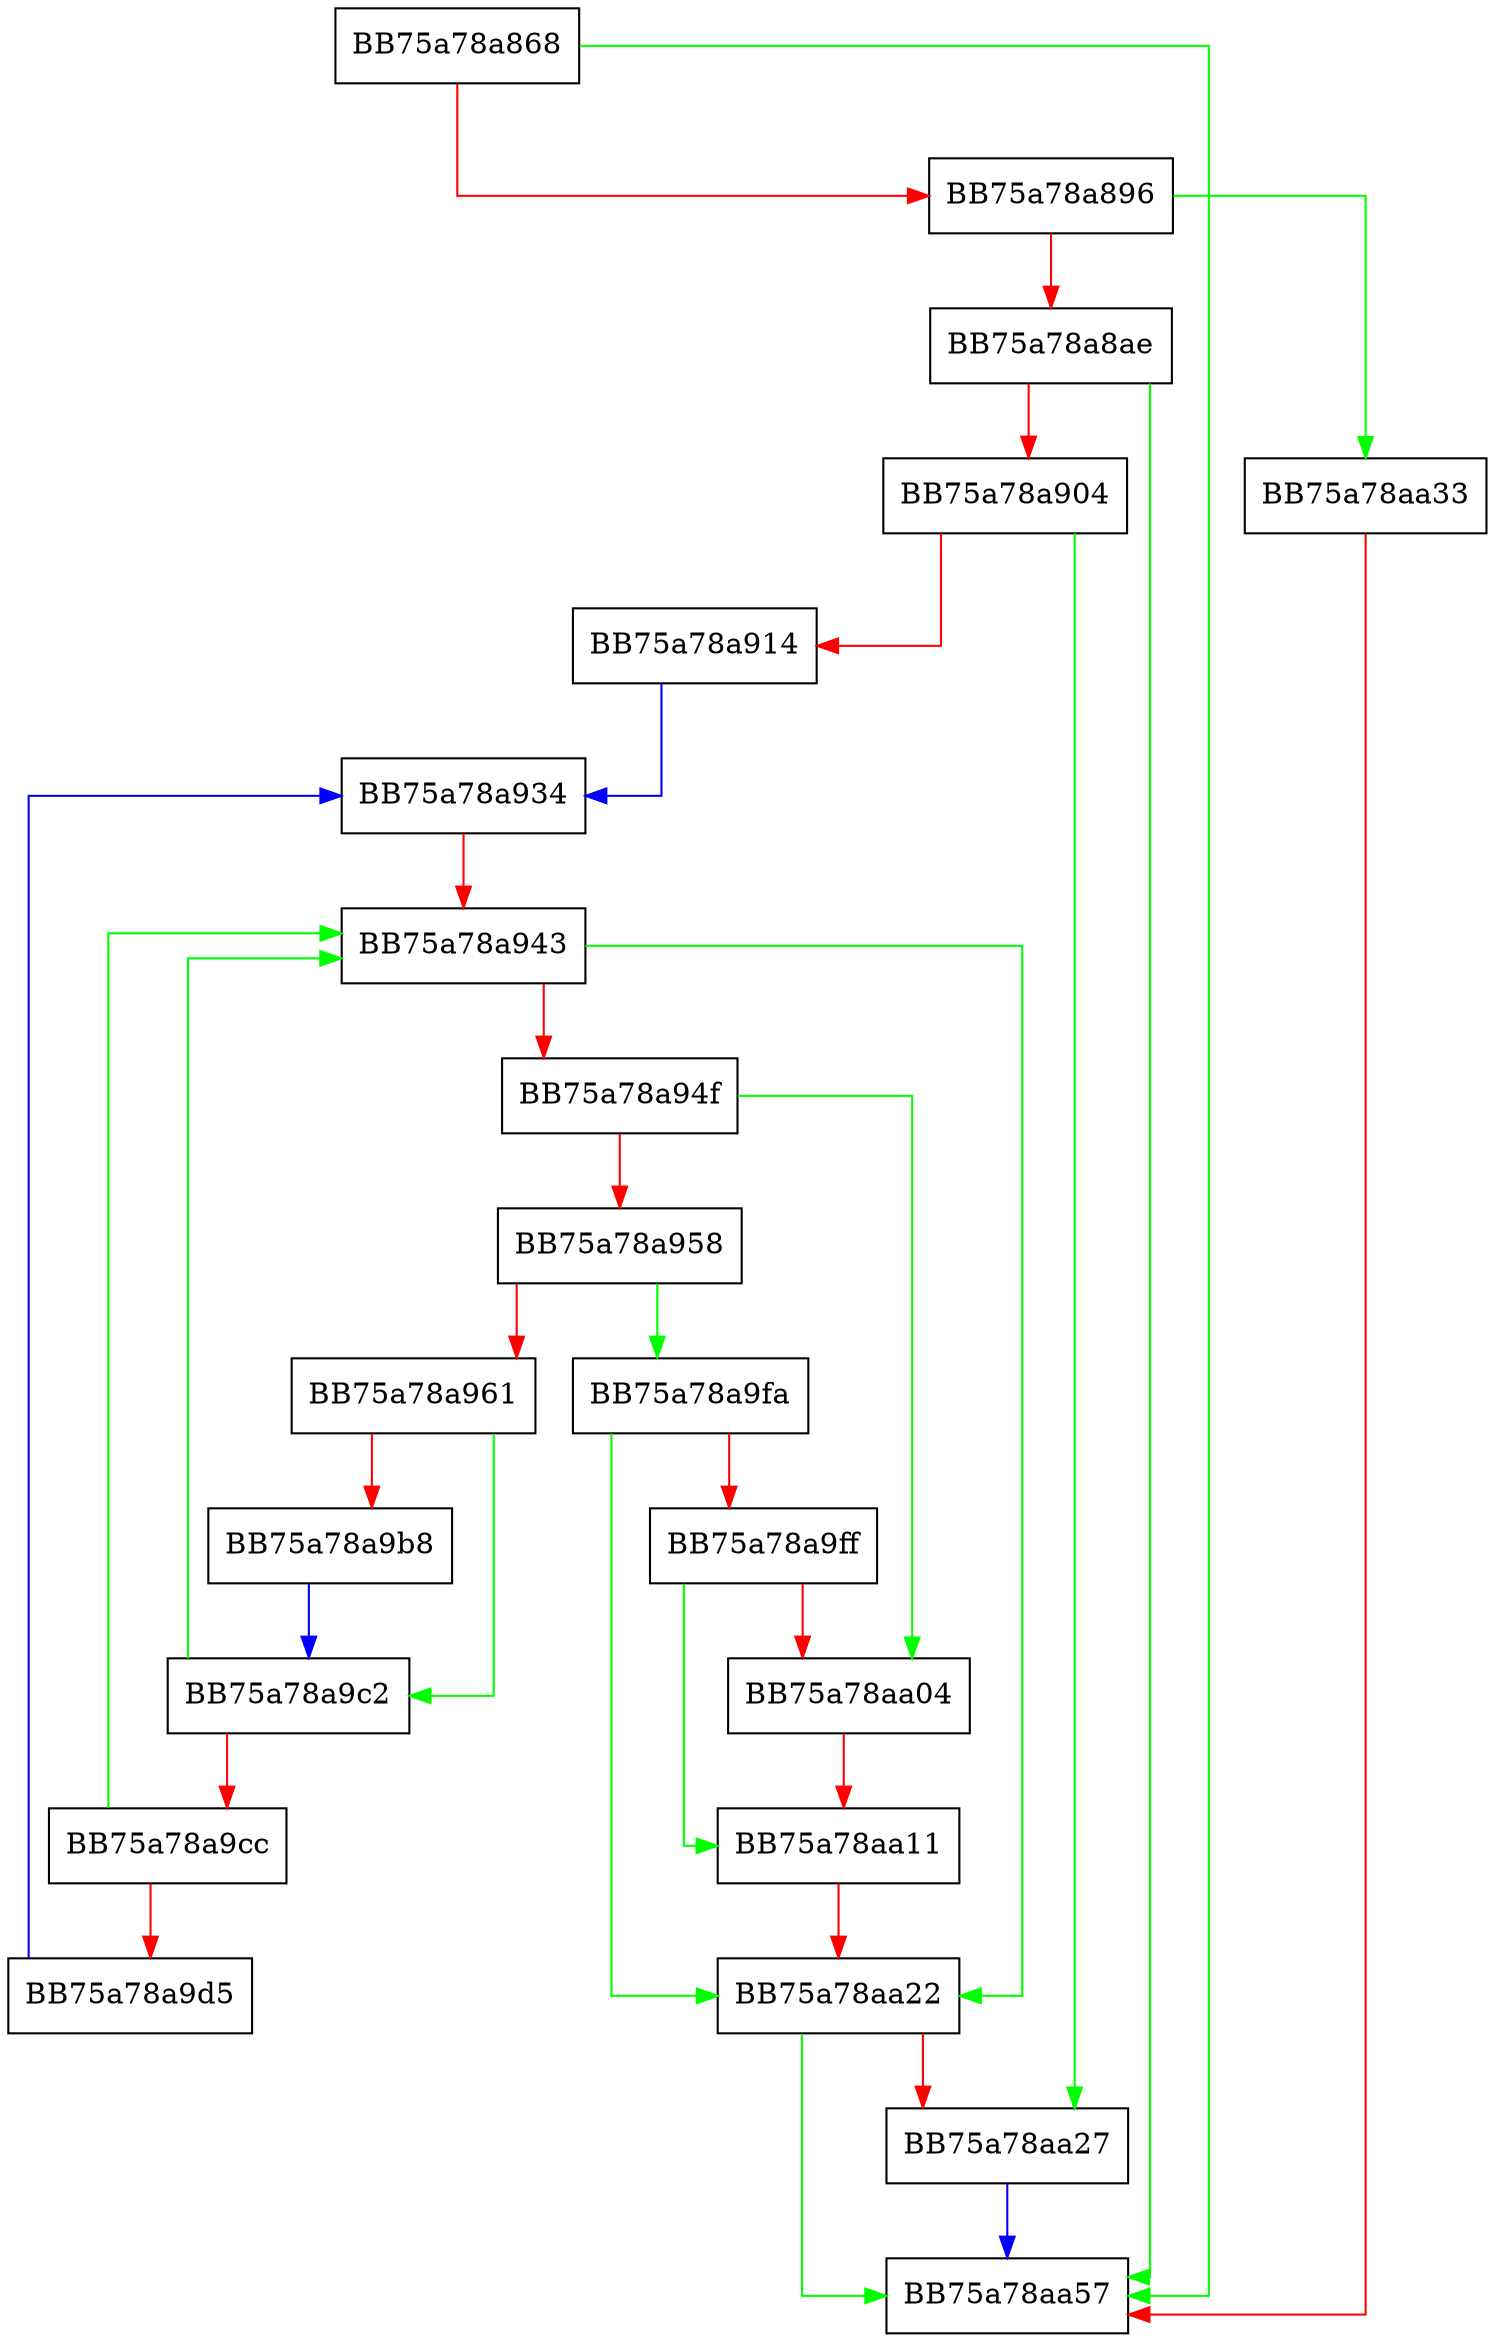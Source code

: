digraph getVfTableType {
  node [shape="box"];
  graph [splines=ortho];
  BB75a78a868 -> BB75a78aa57 [color="green"];
  BB75a78a868 -> BB75a78a896 [color="red"];
  BB75a78a896 -> BB75a78aa33 [color="green"];
  BB75a78a896 -> BB75a78a8ae [color="red"];
  BB75a78a8ae -> BB75a78aa57 [color="green"];
  BB75a78a8ae -> BB75a78a904 [color="red"];
  BB75a78a904 -> BB75a78aa27 [color="green"];
  BB75a78a904 -> BB75a78a914 [color="red"];
  BB75a78a914 -> BB75a78a934 [color="blue"];
  BB75a78a934 -> BB75a78a943 [color="red"];
  BB75a78a943 -> BB75a78aa22 [color="green"];
  BB75a78a943 -> BB75a78a94f [color="red"];
  BB75a78a94f -> BB75a78aa04 [color="green"];
  BB75a78a94f -> BB75a78a958 [color="red"];
  BB75a78a958 -> BB75a78a9fa [color="green"];
  BB75a78a958 -> BB75a78a961 [color="red"];
  BB75a78a961 -> BB75a78a9c2 [color="green"];
  BB75a78a961 -> BB75a78a9b8 [color="red"];
  BB75a78a9b8 -> BB75a78a9c2 [color="blue"];
  BB75a78a9c2 -> BB75a78a943 [color="green"];
  BB75a78a9c2 -> BB75a78a9cc [color="red"];
  BB75a78a9cc -> BB75a78a943 [color="green"];
  BB75a78a9cc -> BB75a78a9d5 [color="red"];
  BB75a78a9d5 -> BB75a78a934 [color="blue"];
  BB75a78a9fa -> BB75a78aa22 [color="green"];
  BB75a78a9fa -> BB75a78a9ff [color="red"];
  BB75a78a9ff -> BB75a78aa11 [color="green"];
  BB75a78a9ff -> BB75a78aa04 [color="red"];
  BB75a78aa04 -> BB75a78aa11 [color="red"];
  BB75a78aa11 -> BB75a78aa22 [color="red"];
  BB75a78aa22 -> BB75a78aa57 [color="green"];
  BB75a78aa22 -> BB75a78aa27 [color="red"];
  BB75a78aa27 -> BB75a78aa57 [color="blue"];
  BB75a78aa33 -> BB75a78aa57 [color="red"];
}